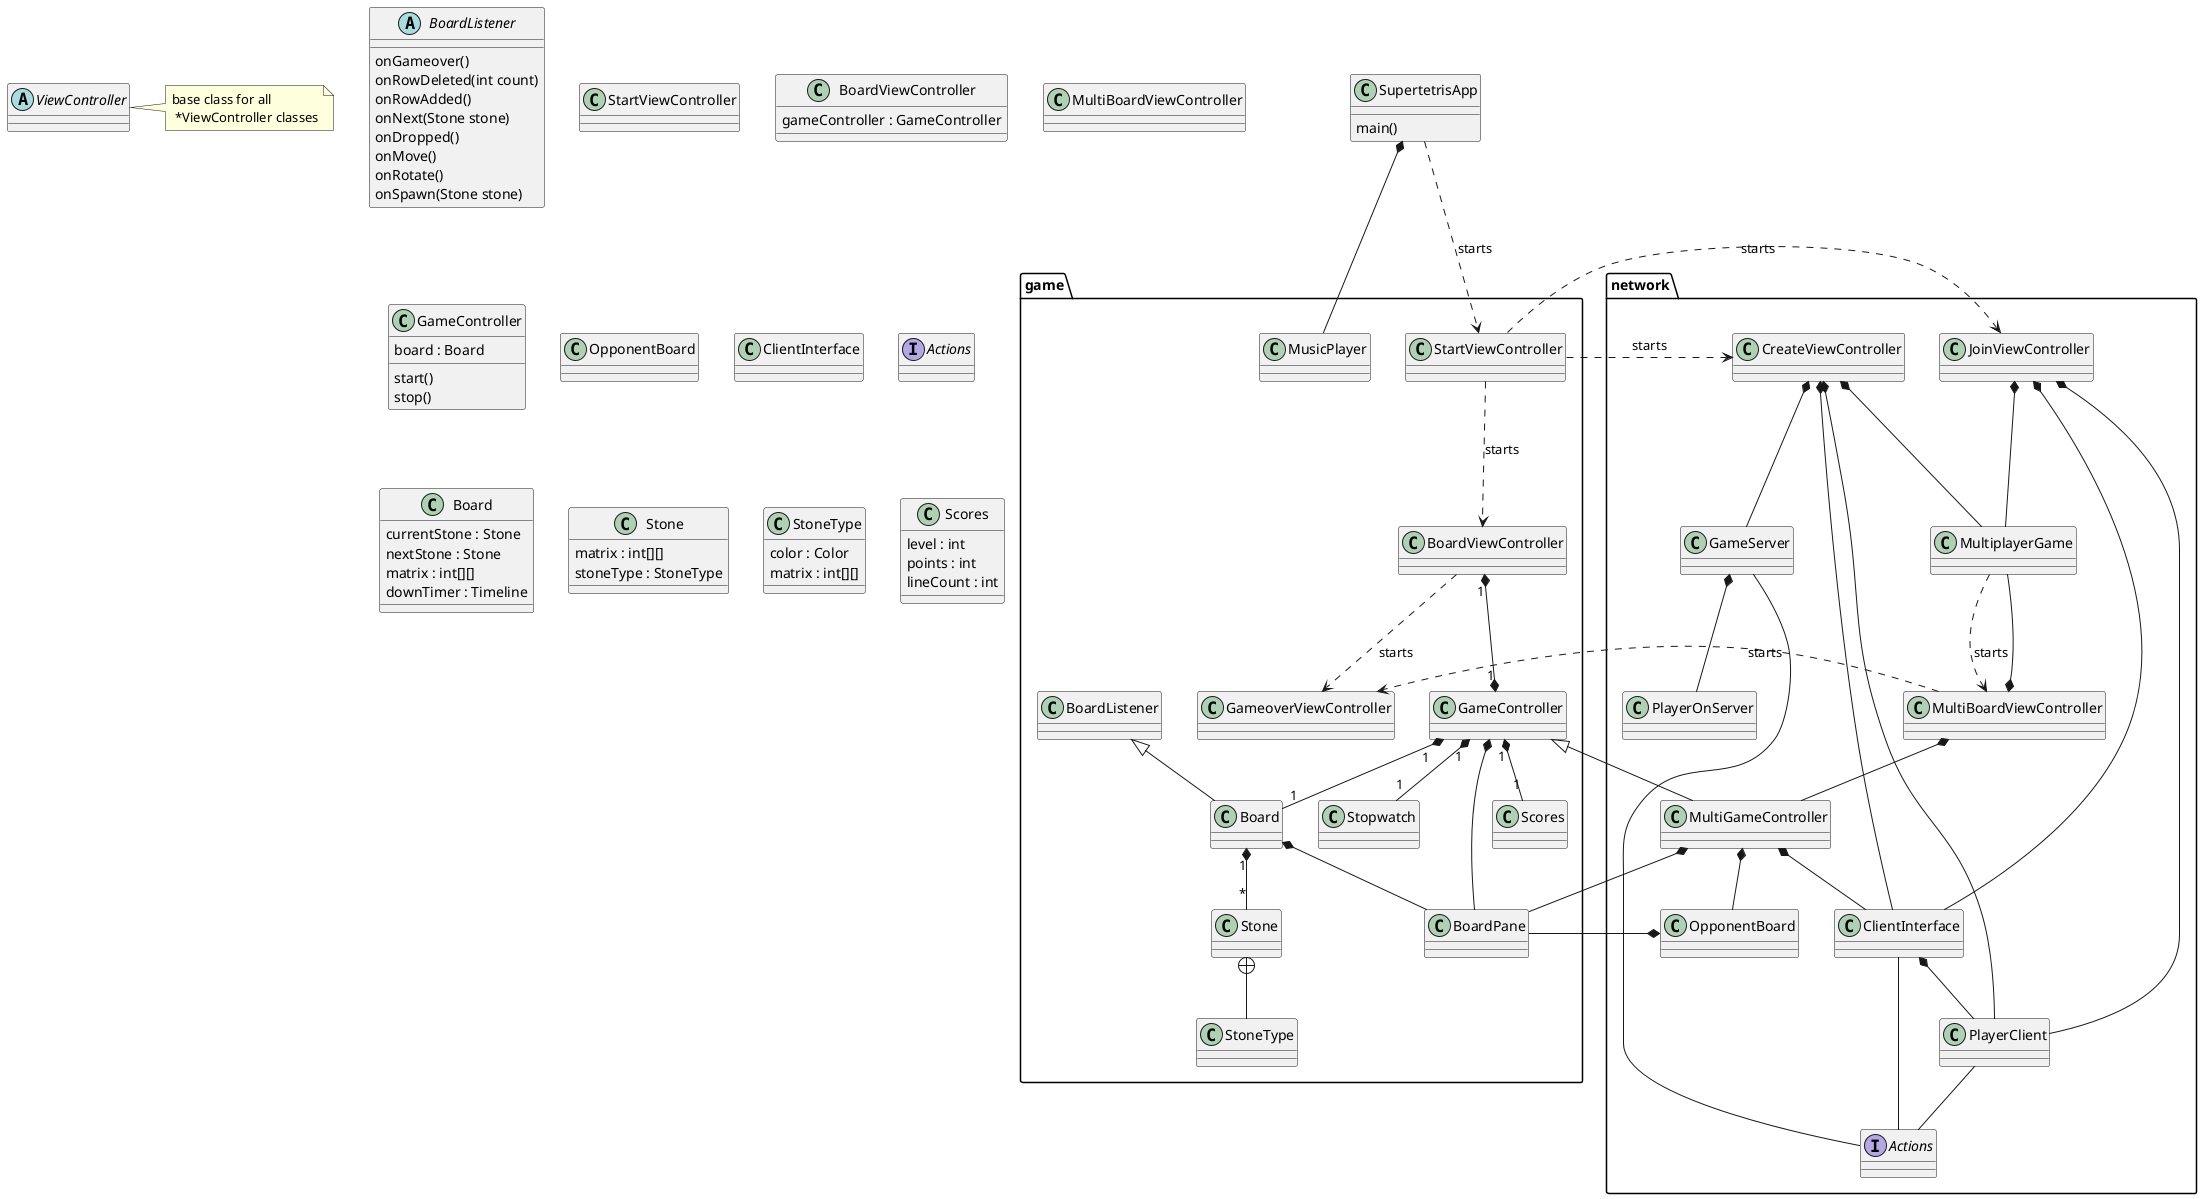 @startuml
skinparam classAttributeIconSize 0

package network {
    interface Actions
    class ClientInterface
    class GameServer
    class PlayerClient
    class PlayerOnServer
    class MultiBoardViewController
    class MultiGameController
    class MultiplayerGame
    class JoinViewController
    class CreateViewController
    class OpponentBoard
}

package game {
    class Board
    class BoardListener
    class BoardPane
    class BoardViewController
    class GameController
    class GameoverViewController
    class Scores
    class StartViewController
    class Stone
    class StoneType
    class Stopwatch
    class MusicPlayer
}


SupertetrisApp ..> StartViewController : starts
SupertetrisApp *-- MusicPlayer
StartViewController ..> BoardViewController : starts
StartViewController ..> JoinViewController : starts
StartViewController ..> CreateViewController : starts
BoardViewController "1" *--* "1" GameController
GameController "1" *-- "1" Board
GameController "1" *-- "1" Stopwatch
GameController "1" *-- "1" Scores
BoardListener <|-- Board
Board "1" *-- "*" Stone
Board *-- BoardPane
GameController <|-- MultiGameController
GameController *-- BoardPane
BoardViewController ..> GameoverViewController : starts
MultiBoardViewController ..> GameoverViewController : starts
MultiBoardViewController *-- MultiGameController
MultiGameController *-- OpponentBoard
MultiGameController  *-- BoardPane
MultiplayerGame ..> MultiBoardViewController : starts
OpponentBoard  *-- BoardPane

'ViewController <|-- StartViewController
'ViewController <|-- BoardViewController
'ViewController <|-- MultiBoardViewController
'ViewController <|-- JoinViewController
'ViewController <|-- CreateViewController
'ViewController <|-- GameoverViewController

JoinViewController *-- PlayerClient
JoinViewController *-- ClientInterface
JoinViewController *-- MultiplayerGame
MultiBoardViewController *-- MultiplayerGame
MultiGameController *-- ClientInterface
CreateViewController *-- PlayerClient
CreateViewController *-- ClientInterface
CreateViewController *-- MultiplayerGame
CreateViewController *-- GameServer

ClientInterface *-- PlayerClient
ClientInterface -- Actions
GameServer -- Actions
PlayerClient -- Actions

GameServer *-- PlayerOnServer

Stone +-- StoneType

class SupertetrisApp {
    main()
}

abstract class ViewController {
}
note right: base class for all \n *ViewController classes

abstract class BoardListener {
    onGameover()
    onRowDeleted(int count)
    onRowAdded()
    onNext(Stone stone)
    onDropped()
    onMove()
    onRotate()
    onSpawn(Stone stone)
}

class StartViewController {
}

class BoardViewController {
    gameController : GameController
}

class MultiBoardViewController {
}

class GameController {
    board : Board
    start()
    stop()
}

class OpponentBoard {
}

class ClientInterface {
}

interface Actions {
}

class Board {
    currentStone : Stone
    nextStone : Stone
    matrix : int[][]
    downTimer : Timeline
}

class Stone {
    matrix : int[][]
    stoneType : StoneType
}

class StoneType {
    color : Color
    matrix : int[][]
}

class Scores {
    level : int
    points : int
    lineCount : int
}



@enduml